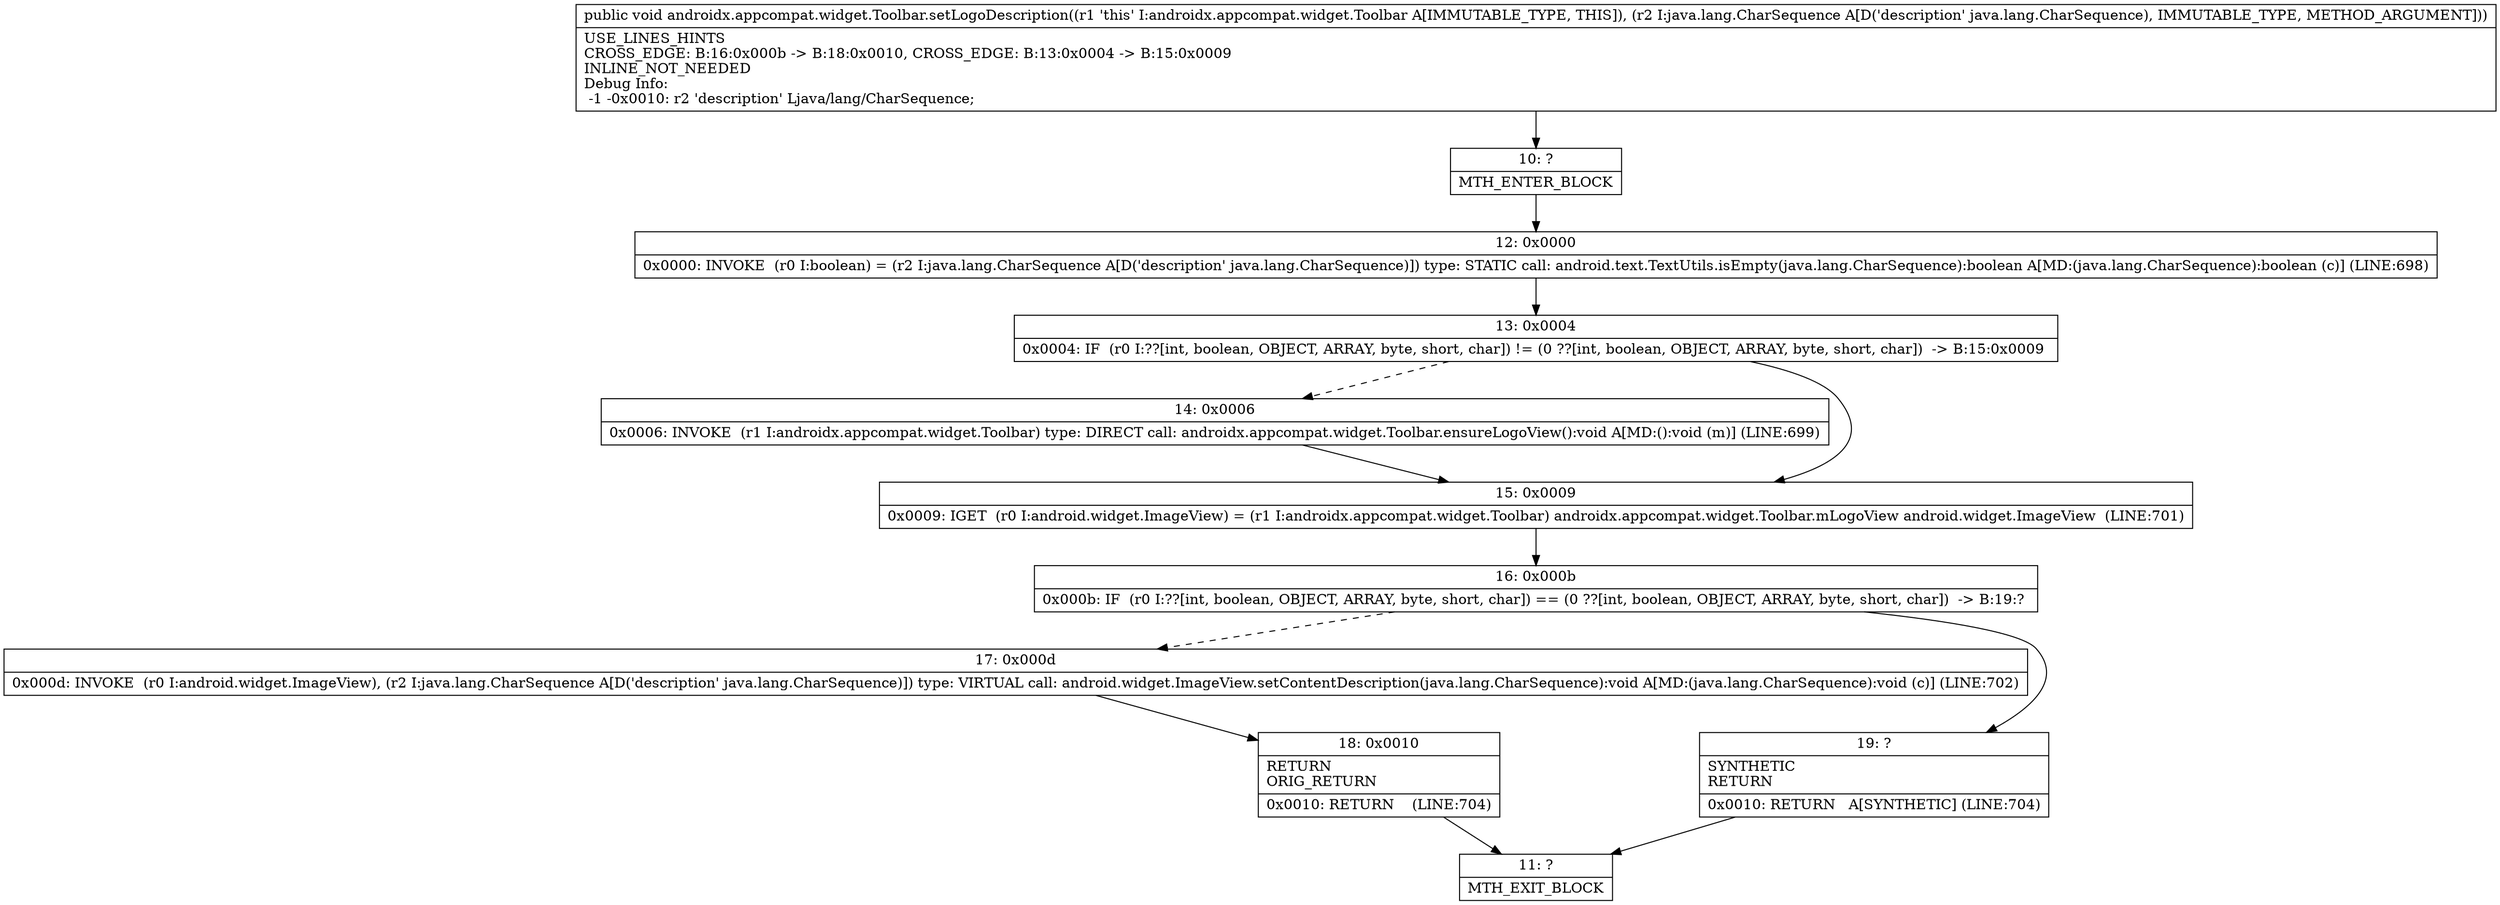 digraph "CFG forandroidx.appcompat.widget.Toolbar.setLogoDescription(Ljava\/lang\/CharSequence;)V" {
Node_10 [shape=record,label="{10\:\ ?|MTH_ENTER_BLOCK\l}"];
Node_12 [shape=record,label="{12\:\ 0x0000|0x0000: INVOKE  (r0 I:boolean) = (r2 I:java.lang.CharSequence A[D('description' java.lang.CharSequence)]) type: STATIC call: android.text.TextUtils.isEmpty(java.lang.CharSequence):boolean A[MD:(java.lang.CharSequence):boolean (c)] (LINE:698)\l}"];
Node_13 [shape=record,label="{13\:\ 0x0004|0x0004: IF  (r0 I:??[int, boolean, OBJECT, ARRAY, byte, short, char]) != (0 ??[int, boolean, OBJECT, ARRAY, byte, short, char])  \-\> B:15:0x0009 \l}"];
Node_14 [shape=record,label="{14\:\ 0x0006|0x0006: INVOKE  (r1 I:androidx.appcompat.widget.Toolbar) type: DIRECT call: androidx.appcompat.widget.Toolbar.ensureLogoView():void A[MD:():void (m)] (LINE:699)\l}"];
Node_15 [shape=record,label="{15\:\ 0x0009|0x0009: IGET  (r0 I:android.widget.ImageView) = (r1 I:androidx.appcompat.widget.Toolbar) androidx.appcompat.widget.Toolbar.mLogoView android.widget.ImageView  (LINE:701)\l}"];
Node_16 [shape=record,label="{16\:\ 0x000b|0x000b: IF  (r0 I:??[int, boolean, OBJECT, ARRAY, byte, short, char]) == (0 ??[int, boolean, OBJECT, ARRAY, byte, short, char])  \-\> B:19:? \l}"];
Node_17 [shape=record,label="{17\:\ 0x000d|0x000d: INVOKE  (r0 I:android.widget.ImageView), (r2 I:java.lang.CharSequence A[D('description' java.lang.CharSequence)]) type: VIRTUAL call: android.widget.ImageView.setContentDescription(java.lang.CharSequence):void A[MD:(java.lang.CharSequence):void (c)] (LINE:702)\l}"];
Node_18 [shape=record,label="{18\:\ 0x0010|RETURN\lORIG_RETURN\l|0x0010: RETURN    (LINE:704)\l}"];
Node_11 [shape=record,label="{11\:\ ?|MTH_EXIT_BLOCK\l}"];
Node_19 [shape=record,label="{19\:\ ?|SYNTHETIC\lRETURN\l|0x0010: RETURN   A[SYNTHETIC] (LINE:704)\l}"];
MethodNode[shape=record,label="{public void androidx.appcompat.widget.Toolbar.setLogoDescription((r1 'this' I:androidx.appcompat.widget.Toolbar A[IMMUTABLE_TYPE, THIS]), (r2 I:java.lang.CharSequence A[D('description' java.lang.CharSequence), IMMUTABLE_TYPE, METHOD_ARGUMENT]))  | USE_LINES_HINTS\lCROSS_EDGE: B:16:0x000b \-\> B:18:0x0010, CROSS_EDGE: B:13:0x0004 \-\> B:15:0x0009\lINLINE_NOT_NEEDED\lDebug Info:\l  \-1 \-0x0010: r2 'description' Ljava\/lang\/CharSequence;\l}"];
MethodNode -> Node_10;Node_10 -> Node_12;
Node_12 -> Node_13;
Node_13 -> Node_14[style=dashed];
Node_13 -> Node_15;
Node_14 -> Node_15;
Node_15 -> Node_16;
Node_16 -> Node_17[style=dashed];
Node_16 -> Node_19;
Node_17 -> Node_18;
Node_18 -> Node_11;
Node_19 -> Node_11;
}

